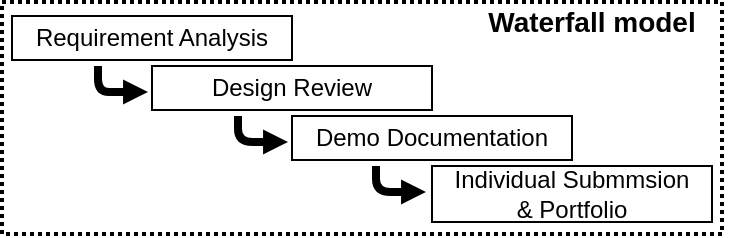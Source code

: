 <mxfile version="14.1.8" type="device" pages="3"><diagram id="2ni0GaSvATE369TNN9ae" name="Page-1"><mxGraphModel dx="475" dy="342" grid="1" gridSize="10" guides="1" tooltips="1" connect="1" arrows="1" fold="1" page="1" pageScale="1" pageWidth="827" pageHeight="1169" math="0" shadow="0"><root><mxCell id="0"/><mxCell id="1" parent="0"/><mxCell id="1OE6_eY0dkg0SgZKpf4G-11" value="" style="rounded=0;whiteSpace=wrap;html=1;strokeWidth=2;dashed=1;dashPattern=1 1;" parent="1" vertex="1"><mxGeometry x="95" y="153" width="360" height="116" as="geometry"/></mxCell><mxCell id="1OE6_eY0dkg0SgZKpf4G-1" value="Requirement Analysis" style="rounded=0;whiteSpace=wrap;html=1;" parent="1" vertex="1"><mxGeometry x="100" y="160" width="140" height="22" as="geometry"/></mxCell><mxCell id="1OE6_eY0dkg0SgZKpf4G-2" value="Design Review" style="rounded=0;whiteSpace=wrap;html=1;" parent="1" vertex="1"><mxGeometry x="170" y="185" width="140" height="22" as="geometry"/></mxCell><mxCell id="1OE6_eY0dkg0SgZKpf4G-3" value="Demo Documentation" style="rounded=0;whiteSpace=wrap;html=1;" parent="1" vertex="1"><mxGeometry x="240" y="210" width="140" height="22" as="geometry"/></mxCell><mxCell id="1OE6_eY0dkg0SgZKpf4G-4" value="Individual Submmsion &lt;br&gt;&amp;amp; Portfolio" style="rounded=0;whiteSpace=wrap;html=1;" parent="1" vertex="1"><mxGeometry x="310" y="235" width="140" height="28" as="geometry"/></mxCell><mxCell id="1OE6_eY0dkg0SgZKpf4G-7" value="" style="endArrow=block;html=1;strokeWidth=4;endFill=1;endSize=2;startSize=4;jumpSize=4;rounded=1;" parent="1" edge="1"><mxGeometry width="50" height="50" relative="1" as="geometry"><mxPoint x="143" y="185" as="sourcePoint"/><mxPoint x="168" y="198" as="targetPoint"/><Array as="points"><mxPoint x="143" y="198"/><mxPoint x="154" y="198"/></Array></mxGeometry></mxCell><mxCell id="1OE6_eY0dkg0SgZKpf4G-8" value="" style="endArrow=block;html=1;strokeWidth=4;endFill=1;endSize=2;startSize=4;jumpSize=4;rounded=1;" parent="1" edge="1"><mxGeometry width="50" height="50" relative="1" as="geometry"><mxPoint x="213" y="210" as="sourcePoint"/><mxPoint x="238" y="223" as="targetPoint"/><Array as="points"><mxPoint x="213" y="223"/></Array></mxGeometry></mxCell><mxCell id="1OE6_eY0dkg0SgZKpf4G-9" value="" style="endArrow=block;html=1;strokeWidth=4;endFill=1;endSize=2;startSize=4;jumpSize=4;rounded=1;" parent="1" edge="1"><mxGeometry width="50" height="50" relative="1" as="geometry"><mxPoint x="282" y="235" as="sourcePoint"/><mxPoint x="307" y="248" as="targetPoint"/><Array as="points"><mxPoint x="282" y="248"/></Array></mxGeometry></mxCell><mxCell id="1OE6_eY0dkg0SgZKpf4G-12" value="&lt;font style=&quot;font-size: 14px&quot;&gt;&lt;b&gt;Waterfall model&lt;/b&gt;&lt;/font&gt;" style="text;html=1;strokeColor=none;fillColor=none;align=center;verticalAlign=middle;whiteSpace=wrap;rounded=0;" parent="1" vertex="1"><mxGeometry x="310" y="153" width="160" height="20" as="geometry"/></mxCell></root></mxGraphModel></diagram><diagram id="zA5f2vKaQgViTNtyACv_" name="第 2 页"><mxGraphModel dx="1426" dy="1025" grid="1" gridSize="10" guides="1" tooltips="1" connect="1" arrows="1" fold="1" page="1" pageScale="1" pageWidth="827" pageHeight="1169" math="0" shadow="0"><root><mxCell id="VyV4x8eMh_yc6ymWw4TR-0"/><mxCell id="VyV4x8eMh_yc6ymWw4TR-1" parent="VyV4x8eMh_yc6ymWw4TR-0"/></root></mxGraphModel></diagram><diagram id="5PAbRmnPSFtV5A5qhsg1" name="第 3 页"><mxGraphModel dx="1426" dy="1025" grid="1" gridSize="10" guides="1" tooltips="1" connect="1" arrows="1" fold="1" page="1" pageScale="1" pageWidth="827" pageHeight="1169" math="0" shadow="0"><root><mxCell id="av7z5Fa1uDpOVsk2A8XV-0"/><mxCell id="av7z5Fa1uDpOVsk2A8XV-1" parent="av7z5Fa1uDpOVsk2A8XV-0"/></root></mxGraphModel></diagram></mxfile>